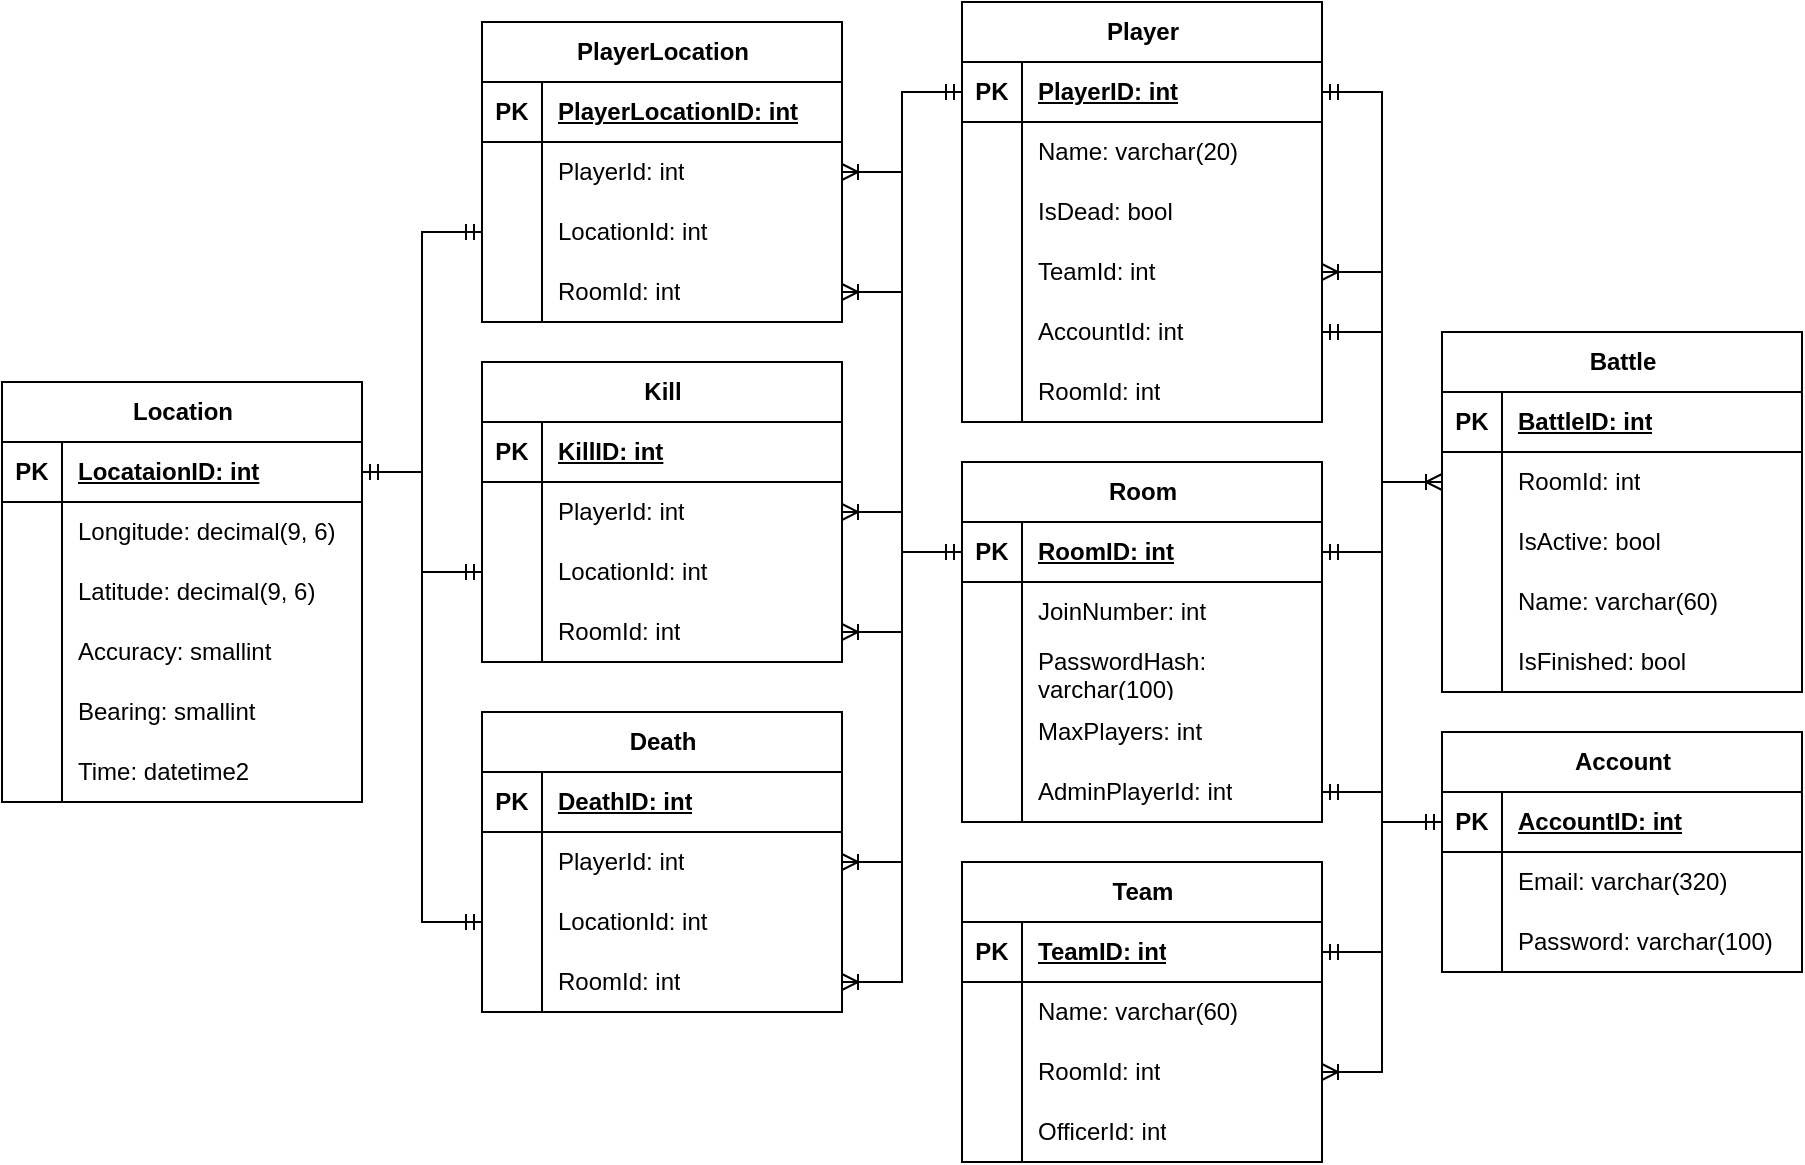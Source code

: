 <mxfile version="26.1.3">
  <diagram name="Page-1" id="EHaYI7QKGF6xIl5_BDxA">
    <mxGraphModel dx="1290" dy="563" grid="1" gridSize="10" guides="1" tooltips="1" connect="1" arrows="1" fold="1" page="1" pageScale="1" pageWidth="1654" pageHeight="1169" math="0" shadow="0">
      <root>
        <mxCell id="0" />
        <mxCell id="1" parent="0" />
        <mxCell id="OtORlQsVEa3Pt4F1pHOA-2" value="PlayerLocation" style="shape=table;startSize=30;container=1;collapsible=1;childLayout=tableLayout;fixedRows=1;rowLines=0;fontStyle=1;align=center;resizeLast=1;html=1;" parent="1" vertex="1">
          <mxGeometry x="490" y="230" width="180" height="150" as="geometry" />
        </mxCell>
        <mxCell id="OtORlQsVEa3Pt4F1pHOA-3" value="" style="shape=tableRow;horizontal=0;startSize=0;swimlaneHead=0;swimlaneBody=0;fillColor=none;collapsible=0;dropTarget=0;points=[[0,0.5],[1,0.5]];portConstraint=eastwest;top=0;left=0;right=0;bottom=1;" parent="OtORlQsVEa3Pt4F1pHOA-2" vertex="1">
          <mxGeometry y="30" width="180" height="30" as="geometry" />
        </mxCell>
        <mxCell id="OtORlQsVEa3Pt4F1pHOA-4" value="PK" style="shape=partialRectangle;connectable=0;fillColor=none;top=0;left=0;bottom=0;right=0;fontStyle=1;overflow=hidden;whiteSpace=wrap;html=1;" parent="OtORlQsVEa3Pt4F1pHOA-3" vertex="1">
          <mxGeometry width="30" height="30" as="geometry">
            <mxRectangle width="30" height="30" as="alternateBounds" />
          </mxGeometry>
        </mxCell>
        <mxCell id="OtORlQsVEa3Pt4F1pHOA-5" value="PlayerLocationID: int" style="shape=partialRectangle;connectable=0;fillColor=none;top=0;left=0;bottom=0;right=0;align=left;spacingLeft=6;fontStyle=5;overflow=hidden;whiteSpace=wrap;html=1;" parent="OtORlQsVEa3Pt4F1pHOA-3" vertex="1">
          <mxGeometry x="30" width="150" height="30" as="geometry">
            <mxRectangle width="150" height="30" as="alternateBounds" />
          </mxGeometry>
        </mxCell>
        <mxCell id="OtORlQsVEa3Pt4F1pHOA-6" value="" style="shape=tableRow;horizontal=0;startSize=0;swimlaneHead=0;swimlaneBody=0;fillColor=none;collapsible=0;dropTarget=0;points=[[0,0.5],[1,0.5]];portConstraint=eastwest;top=0;left=0;right=0;bottom=0;" parent="OtORlQsVEa3Pt4F1pHOA-2" vertex="1">
          <mxGeometry y="60" width="180" height="30" as="geometry" />
        </mxCell>
        <mxCell id="OtORlQsVEa3Pt4F1pHOA-7" value="" style="shape=partialRectangle;connectable=0;fillColor=none;top=0;left=0;bottom=0;right=0;editable=1;overflow=hidden;whiteSpace=wrap;html=1;" parent="OtORlQsVEa3Pt4F1pHOA-6" vertex="1">
          <mxGeometry width="30" height="30" as="geometry">
            <mxRectangle width="30" height="30" as="alternateBounds" />
          </mxGeometry>
        </mxCell>
        <mxCell id="OtORlQsVEa3Pt4F1pHOA-8" value="PlayerId: int" style="shape=partialRectangle;connectable=0;fillColor=none;top=0;left=0;bottom=0;right=0;align=left;spacingLeft=6;overflow=hidden;whiteSpace=wrap;html=1;" parent="OtORlQsVEa3Pt4F1pHOA-6" vertex="1">
          <mxGeometry x="30" width="150" height="30" as="geometry">
            <mxRectangle width="150" height="30" as="alternateBounds" />
          </mxGeometry>
        </mxCell>
        <mxCell id="OtORlQsVEa3Pt4F1pHOA-9" value="" style="shape=tableRow;horizontal=0;startSize=0;swimlaneHead=0;swimlaneBody=0;fillColor=none;collapsible=0;dropTarget=0;points=[[0,0.5],[1,0.5]];portConstraint=eastwest;top=0;left=0;right=0;bottom=0;" parent="OtORlQsVEa3Pt4F1pHOA-2" vertex="1">
          <mxGeometry y="90" width="180" height="30" as="geometry" />
        </mxCell>
        <mxCell id="OtORlQsVEa3Pt4F1pHOA-10" value="" style="shape=partialRectangle;connectable=0;fillColor=none;top=0;left=0;bottom=0;right=0;editable=1;overflow=hidden;whiteSpace=wrap;html=1;" parent="OtORlQsVEa3Pt4F1pHOA-9" vertex="1">
          <mxGeometry width="30" height="30" as="geometry">
            <mxRectangle width="30" height="30" as="alternateBounds" />
          </mxGeometry>
        </mxCell>
        <mxCell id="OtORlQsVEa3Pt4F1pHOA-11" value="LocationId: int" style="shape=partialRectangle;connectable=0;fillColor=none;top=0;left=0;bottom=0;right=0;align=left;spacingLeft=6;overflow=hidden;whiteSpace=wrap;html=1;" parent="OtORlQsVEa3Pt4F1pHOA-9" vertex="1">
          <mxGeometry x="30" width="150" height="30" as="geometry">
            <mxRectangle width="150" height="30" as="alternateBounds" />
          </mxGeometry>
        </mxCell>
        <mxCell id="QphE00Q7NIvAUkIllSxT-1" value="" style="shape=tableRow;horizontal=0;startSize=0;swimlaneHead=0;swimlaneBody=0;fillColor=none;collapsible=0;dropTarget=0;points=[[0,0.5],[1,0.5]];portConstraint=eastwest;top=0;left=0;right=0;bottom=0;" vertex="1" parent="OtORlQsVEa3Pt4F1pHOA-2">
          <mxGeometry y="120" width="180" height="30" as="geometry" />
        </mxCell>
        <mxCell id="QphE00Q7NIvAUkIllSxT-2" value="" style="shape=partialRectangle;connectable=0;fillColor=none;top=0;left=0;bottom=0;right=0;editable=1;overflow=hidden;whiteSpace=wrap;html=1;" vertex="1" parent="QphE00Q7NIvAUkIllSxT-1">
          <mxGeometry width="30" height="30" as="geometry">
            <mxRectangle width="30" height="30" as="alternateBounds" />
          </mxGeometry>
        </mxCell>
        <mxCell id="QphE00Q7NIvAUkIllSxT-3" value="RoomId: int" style="shape=partialRectangle;connectable=0;fillColor=none;top=0;left=0;bottom=0;right=0;align=left;spacingLeft=6;overflow=hidden;whiteSpace=wrap;html=1;" vertex="1" parent="QphE00Q7NIvAUkIllSxT-1">
          <mxGeometry x="30" width="150" height="30" as="geometry">
            <mxRectangle width="150" height="30" as="alternateBounds" />
          </mxGeometry>
        </mxCell>
        <mxCell id="OtORlQsVEa3Pt4F1pHOA-15" value="Team" style="shape=table;startSize=30;container=1;collapsible=1;childLayout=tableLayout;fixedRows=1;rowLines=0;fontStyle=1;align=center;resizeLast=1;html=1;" parent="1" vertex="1">
          <mxGeometry x="730" y="650" width="180" height="150" as="geometry" />
        </mxCell>
        <mxCell id="OtORlQsVEa3Pt4F1pHOA-16" value="" style="shape=tableRow;horizontal=0;startSize=0;swimlaneHead=0;swimlaneBody=0;fillColor=none;collapsible=0;dropTarget=0;points=[[0,0.5],[1,0.5]];portConstraint=eastwest;top=0;left=0;right=0;bottom=1;" parent="OtORlQsVEa3Pt4F1pHOA-15" vertex="1">
          <mxGeometry y="30" width="180" height="30" as="geometry" />
        </mxCell>
        <mxCell id="OtORlQsVEa3Pt4F1pHOA-17" value="PK" style="shape=partialRectangle;connectable=0;fillColor=none;top=0;left=0;bottom=0;right=0;fontStyle=1;overflow=hidden;whiteSpace=wrap;html=1;" parent="OtORlQsVEa3Pt4F1pHOA-16" vertex="1">
          <mxGeometry width="30" height="30" as="geometry">
            <mxRectangle width="30" height="30" as="alternateBounds" />
          </mxGeometry>
        </mxCell>
        <mxCell id="OtORlQsVEa3Pt4F1pHOA-18" value="TeamID: int" style="shape=partialRectangle;connectable=0;fillColor=none;top=0;left=0;bottom=0;right=0;align=left;spacingLeft=6;fontStyle=5;overflow=hidden;whiteSpace=wrap;html=1;" parent="OtORlQsVEa3Pt4F1pHOA-16" vertex="1">
          <mxGeometry x="30" width="150" height="30" as="geometry">
            <mxRectangle width="150" height="30" as="alternateBounds" />
          </mxGeometry>
        </mxCell>
        <mxCell id="OtORlQsVEa3Pt4F1pHOA-19" value="" style="shape=tableRow;horizontal=0;startSize=0;swimlaneHead=0;swimlaneBody=0;fillColor=none;collapsible=0;dropTarget=0;points=[[0,0.5],[1,0.5]];portConstraint=eastwest;top=0;left=0;right=0;bottom=0;" parent="OtORlQsVEa3Pt4F1pHOA-15" vertex="1">
          <mxGeometry y="60" width="180" height="30" as="geometry" />
        </mxCell>
        <mxCell id="OtORlQsVEa3Pt4F1pHOA-20" value="" style="shape=partialRectangle;connectable=0;fillColor=none;top=0;left=0;bottom=0;right=0;editable=1;overflow=hidden;whiteSpace=wrap;html=1;" parent="OtORlQsVEa3Pt4F1pHOA-19" vertex="1">
          <mxGeometry width="30" height="30" as="geometry">
            <mxRectangle width="30" height="30" as="alternateBounds" />
          </mxGeometry>
        </mxCell>
        <mxCell id="OtORlQsVEa3Pt4F1pHOA-21" value="Name: varchar(60)" style="shape=partialRectangle;connectable=0;fillColor=none;top=0;left=0;bottom=0;right=0;align=left;spacingLeft=6;overflow=hidden;whiteSpace=wrap;html=1;" parent="OtORlQsVEa3Pt4F1pHOA-19" vertex="1">
          <mxGeometry x="30" width="150" height="30" as="geometry">
            <mxRectangle width="150" height="30" as="alternateBounds" />
          </mxGeometry>
        </mxCell>
        <mxCell id="kTfpBR0mUPjQEGZXU_oi-29" value="" style="shape=tableRow;horizontal=0;startSize=0;swimlaneHead=0;swimlaneBody=0;fillColor=none;collapsible=0;dropTarget=0;points=[[0,0.5],[1,0.5]];portConstraint=eastwest;top=0;left=0;right=0;bottom=0;" parent="OtORlQsVEa3Pt4F1pHOA-15" vertex="1">
          <mxGeometry y="90" width="180" height="30" as="geometry" />
        </mxCell>
        <mxCell id="kTfpBR0mUPjQEGZXU_oi-30" value="" style="shape=partialRectangle;connectable=0;fillColor=none;top=0;left=0;bottom=0;right=0;editable=1;overflow=hidden;whiteSpace=wrap;html=1;" parent="kTfpBR0mUPjQEGZXU_oi-29" vertex="1">
          <mxGeometry width="30" height="30" as="geometry">
            <mxRectangle width="30" height="30" as="alternateBounds" />
          </mxGeometry>
        </mxCell>
        <mxCell id="kTfpBR0mUPjQEGZXU_oi-31" value="RoomId: int" style="shape=partialRectangle;connectable=0;fillColor=none;top=0;left=0;bottom=0;right=0;align=left;spacingLeft=6;overflow=hidden;whiteSpace=wrap;html=1;" parent="kTfpBR0mUPjQEGZXU_oi-29" vertex="1">
          <mxGeometry x="30" width="150" height="30" as="geometry">
            <mxRectangle width="150" height="30" as="alternateBounds" />
          </mxGeometry>
        </mxCell>
        <mxCell id="coozgKCBHNMAilcBwiZJ-19" value="" style="shape=tableRow;horizontal=0;startSize=0;swimlaneHead=0;swimlaneBody=0;fillColor=none;collapsible=0;dropTarget=0;points=[[0,0.5],[1,0.5]];portConstraint=eastwest;top=0;left=0;right=0;bottom=0;" parent="OtORlQsVEa3Pt4F1pHOA-15" vertex="1">
          <mxGeometry y="120" width="180" height="30" as="geometry" />
        </mxCell>
        <mxCell id="coozgKCBHNMAilcBwiZJ-20" value="" style="shape=partialRectangle;connectable=0;fillColor=none;top=0;left=0;bottom=0;right=0;editable=1;overflow=hidden;whiteSpace=wrap;html=1;" parent="coozgKCBHNMAilcBwiZJ-19" vertex="1">
          <mxGeometry width="30" height="30" as="geometry">
            <mxRectangle width="30" height="30" as="alternateBounds" />
          </mxGeometry>
        </mxCell>
        <mxCell id="coozgKCBHNMAilcBwiZJ-21" value="OfficerId: int" style="shape=partialRectangle;connectable=0;fillColor=none;top=0;left=0;bottom=0;right=0;align=left;spacingLeft=6;overflow=hidden;whiteSpace=wrap;html=1;" parent="coozgKCBHNMAilcBwiZJ-19" vertex="1">
          <mxGeometry x="30" width="150" height="30" as="geometry">
            <mxRectangle width="150" height="30" as="alternateBounds" />
          </mxGeometry>
        </mxCell>
        <mxCell id="OtORlQsVEa3Pt4F1pHOA-28" value="Location" style="shape=table;startSize=30;container=1;collapsible=1;childLayout=tableLayout;fixedRows=1;rowLines=0;fontStyle=1;align=center;resizeLast=1;html=1;" parent="1" vertex="1">
          <mxGeometry x="250" y="410" width="180" height="210" as="geometry" />
        </mxCell>
        <mxCell id="OtORlQsVEa3Pt4F1pHOA-29" value="" style="shape=tableRow;horizontal=0;startSize=0;swimlaneHead=0;swimlaneBody=0;fillColor=none;collapsible=0;dropTarget=0;points=[[0,0.5],[1,0.5]];portConstraint=eastwest;top=0;left=0;right=0;bottom=1;" parent="OtORlQsVEa3Pt4F1pHOA-28" vertex="1">
          <mxGeometry y="30" width="180" height="30" as="geometry" />
        </mxCell>
        <mxCell id="OtORlQsVEa3Pt4F1pHOA-30" value="PK" style="shape=partialRectangle;connectable=0;fillColor=none;top=0;left=0;bottom=0;right=0;fontStyle=1;overflow=hidden;whiteSpace=wrap;html=1;" parent="OtORlQsVEa3Pt4F1pHOA-29" vertex="1">
          <mxGeometry width="30" height="30" as="geometry">
            <mxRectangle width="30" height="30" as="alternateBounds" />
          </mxGeometry>
        </mxCell>
        <mxCell id="OtORlQsVEa3Pt4F1pHOA-31" value="LocataionID: int" style="shape=partialRectangle;connectable=0;fillColor=none;top=0;left=0;bottom=0;right=0;align=left;spacingLeft=6;fontStyle=5;overflow=hidden;whiteSpace=wrap;html=1;" parent="OtORlQsVEa3Pt4F1pHOA-29" vertex="1">
          <mxGeometry x="30" width="150" height="30" as="geometry">
            <mxRectangle width="150" height="30" as="alternateBounds" />
          </mxGeometry>
        </mxCell>
        <mxCell id="OtORlQsVEa3Pt4F1pHOA-32" value="" style="shape=tableRow;horizontal=0;startSize=0;swimlaneHead=0;swimlaneBody=0;fillColor=none;collapsible=0;dropTarget=0;points=[[0,0.5],[1,0.5]];portConstraint=eastwest;top=0;left=0;right=0;bottom=0;" parent="OtORlQsVEa3Pt4F1pHOA-28" vertex="1">
          <mxGeometry y="60" width="180" height="30" as="geometry" />
        </mxCell>
        <mxCell id="OtORlQsVEa3Pt4F1pHOA-33" value="" style="shape=partialRectangle;connectable=0;fillColor=none;top=0;left=0;bottom=0;right=0;editable=1;overflow=hidden;whiteSpace=wrap;html=1;" parent="OtORlQsVEa3Pt4F1pHOA-32" vertex="1">
          <mxGeometry width="30" height="30" as="geometry">
            <mxRectangle width="30" height="30" as="alternateBounds" />
          </mxGeometry>
        </mxCell>
        <mxCell id="OtORlQsVEa3Pt4F1pHOA-34" value="Longitude: decimal(9, 6)" style="shape=partialRectangle;connectable=0;fillColor=none;top=0;left=0;bottom=0;right=0;align=left;spacingLeft=6;overflow=hidden;whiteSpace=wrap;html=1;" parent="OtORlQsVEa3Pt4F1pHOA-32" vertex="1">
          <mxGeometry x="30" width="150" height="30" as="geometry">
            <mxRectangle width="150" height="30" as="alternateBounds" />
          </mxGeometry>
        </mxCell>
        <mxCell id="OtORlQsVEa3Pt4F1pHOA-35" value="" style="shape=tableRow;horizontal=0;startSize=0;swimlaneHead=0;swimlaneBody=0;fillColor=none;collapsible=0;dropTarget=0;points=[[0,0.5],[1,0.5]];portConstraint=eastwest;top=0;left=0;right=0;bottom=0;" parent="OtORlQsVEa3Pt4F1pHOA-28" vertex="1">
          <mxGeometry y="90" width="180" height="30" as="geometry" />
        </mxCell>
        <mxCell id="OtORlQsVEa3Pt4F1pHOA-36" value="" style="shape=partialRectangle;connectable=0;fillColor=none;top=0;left=0;bottom=0;right=0;editable=1;overflow=hidden;whiteSpace=wrap;html=1;" parent="OtORlQsVEa3Pt4F1pHOA-35" vertex="1">
          <mxGeometry width="30" height="30" as="geometry">
            <mxRectangle width="30" height="30" as="alternateBounds" />
          </mxGeometry>
        </mxCell>
        <mxCell id="OtORlQsVEa3Pt4F1pHOA-37" value="Latitude: decimal(9, 6)" style="shape=partialRectangle;connectable=0;fillColor=none;top=0;left=0;bottom=0;right=0;align=left;spacingLeft=6;overflow=hidden;whiteSpace=wrap;html=1;" parent="OtORlQsVEa3Pt4F1pHOA-35" vertex="1">
          <mxGeometry x="30" width="150" height="30" as="geometry">
            <mxRectangle width="150" height="30" as="alternateBounds" />
          </mxGeometry>
        </mxCell>
        <mxCell id="OtORlQsVEa3Pt4F1pHOA-38" value="" style="shape=tableRow;horizontal=0;startSize=0;swimlaneHead=0;swimlaneBody=0;fillColor=none;collapsible=0;dropTarget=0;points=[[0,0.5],[1,0.5]];portConstraint=eastwest;top=0;left=0;right=0;bottom=0;" parent="OtORlQsVEa3Pt4F1pHOA-28" vertex="1">
          <mxGeometry y="120" width="180" height="30" as="geometry" />
        </mxCell>
        <mxCell id="OtORlQsVEa3Pt4F1pHOA-39" value="" style="shape=partialRectangle;connectable=0;fillColor=none;top=0;left=0;bottom=0;right=0;editable=1;overflow=hidden;whiteSpace=wrap;html=1;" parent="OtORlQsVEa3Pt4F1pHOA-38" vertex="1">
          <mxGeometry width="30" height="30" as="geometry">
            <mxRectangle width="30" height="30" as="alternateBounds" />
          </mxGeometry>
        </mxCell>
        <mxCell id="OtORlQsVEa3Pt4F1pHOA-40" value="Accuracy: smallint" style="shape=partialRectangle;connectable=0;fillColor=none;top=0;left=0;bottom=0;right=0;align=left;spacingLeft=6;overflow=hidden;whiteSpace=wrap;html=1;" parent="OtORlQsVEa3Pt4F1pHOA-38" vertex="1">
          <mxGeometry x="30" width="150" height="30" as="geometry">
            <mxRectangle width="150" height="30" as="alternateBounds" />
          </mxGeometry>
        </mxCell>
        <mxCell id="E0eoa3BkuGFM4-bMGYsP-12" value="" style="shape=tableRow;horizontal=0;startSize=0;swimlaneHead=0;swimlaneBody=0;fillColor=none;collapsible=0;dropTarget=0;points=[[0,0.5],[1,0.5]];portConstraint=eastwest;top=0;left=0;right=0;bottom=0;" parent="OtORlQsVEa3Pt4F1pHOA-28" vertex="1">
          <mxGeometry y="150" width="180" height="30" as="geometry" />
        </mxCell>
        <mxCell id="E0eoa3BkuGFM4-bMGYsP-13" value="" style="shape=partialRectangle;connectable=0;fillColor=none;top=0;left=0;bottom=0;right=0;editable=1;overflow=hidden;whiteSpace=wrap;html=1;" parent="E0eoa3BkuGFM4-bMGYsP-12" vertex="1">
          <mxGeometry width="30" height="30" as="geometry">
            <mxRectangle width="30" height="30" as="alternateBounds" />
          </mxGeometry>
        </mxCell>
        <mxCell id="E0eoa3BkuGFM4-bMGYsP-14" value="Bearing: smallint" style="shape=partialRectangle;connectable=0;fillColor=none;top=0;left=0;bottom=0;right=0;align=left;spacingLeft=6;overflow=hidden;whiteSpace=wrap;html=1;" parent="E0eoa3BkuGFM4-bMGYsP-12" vertex="1">
          <mxGeometry x="30" width="150" height="30" as="geometry">
            <mxRectangle width="150" height="30" as="alternateBounds" />
          </mxGeometry>
        </mxCell>
        <mxCell id="kTfpBR0mUPjQEGZXU_oi-56" value="" style="shape=tableRow;horizontal=0;startSize=0;swimlaneHead=0;swimlaneBody=0;fillColor=none;collapsible=0;dropTarget=0;points=[[0,0.5],[1,0.5]];portConstraint=eastwest;top=0;left=0;right=0;bottom=0;" parent="OtORlQsVEa3Pt4F1pHOA-28" vertex="1">
          <mxGeometry y="180" width="180" height="30" as="geometry" />
        </mxCell>
        <mxCell id="kTfpBR0mUPjQEGZXU_oi-57" value="" style="shape=partialRectangle;connectable=0;fillColor=none;top=0;left=0;bottom=0;right=0;editable=1;overflow=hidden;whiteSpace=wrap;html=1;" parent="kTfpBR0mUPjQEGZXU_oi-56" vertex="1">
          <mxGeometry width="30" height="30" as="geometry">
            <mxRectangle width="30" height="30" as="alternateBounds" />
          </mxGeometry>
        </mxCell>
        <mxCell id="kTfpBR0mUPjQEGZXU_oi-58" value="Time: datetime2" style="shape=partialRectangle;connectable=0;fillColor=none;top=0;left=0;bottom=0;right=0;align=left;spacingLeft=6;overflow=hidden;whiteSpace=wrap;html=1;" parent="kTfpBR0mUPjQEGZXU_oi-56" vertex="1">
          <mxGeometry x="30" width="150" height="30" as="geometry">
            <mxRectangle width="150" height="30" as="alternateBounds" />
          </mxGeometry>
        </mxCell>
        <mxCell id="OtORlQsVEa3Pt4F1pHOA-41" value="Kill" style="shape=table;startSize=30;container=1;collapsible=1;childLayout=tableLayout;fixedRows=1;rowLines=0;fontStyle=1;align=center;resizeLast=1;html=1;" parent="1" vertex="1">
          <mxGeometry x="490" y="400" width="180" height="150" as="geometry" />
        </mxCell>
        <mxCell id="OtORlQsVEa3Pt4F1pHOA-42" value="" style="shape=tableRow;horizontal=0;startSize=0;swimlaneHead=0;swimlaneBody=0;fillColor=none;collapsible=0;dropTarget=0;points=[[0,0.5],[1,0.5]];portConstraint=eastwest;top=0;left=0;right=0;bottom=1;" parent="OtORlQsVEa3Pt4F1pHOA-41" vertex="1">
          <mxGeometry y="30" width="180" height="30" as="geometry" />
        </mxCell>
        <mxCell id="OtORlQsVEa3Pt4F1pHOA-43" value="PK" style="shape=partialRectangle;connectable=0;fillColor=none;top=0;left=0;bottom=0;right=0;fontStyle=1;overflow=hidden;whiteSpace=wrap;html=1;" parent="OtORlQsVEa3Pt4F1pHOA-42" vertex="1">
          <mxGeometry width="30" height="30" as="geometry">
            <mxRectangle width="30" height="30" as="alternateBounds" />
          </mxGeometry>
        </mxCell>
        <mxCell id="OtORlQsVEa3Pt4F1pHOA-44" value="KillID: int" style="shape=partialRectangle;connectable=0;fillColor=none;top=0;left=0;bottom=0;right=0;align=left;spacingLeft=6;fontStyle=5;overflow=hidden;whiteSpace=wrap;html=1;" parent="OtORlQsVEa3Pt4F1pHOA-42" vertex="1">
          <mxGeometry x="30" width="150" height="30" as="geometry">
            <mxRectangle width="150" height="30" as="alternateBounds" />
          </mxGeometry>
        </mxCell>
        <mxCell id="OtORlQsVEa3Pt4F1pHOA-45" value="" style="shape=tableRow;horizontal=0;startSize=0;swimlaneHead=0;swimlaneBody=0;fillColor=none;collapsible=0;dropTarget=0;points=[[0,0.5],[1,0.5]];portConstraint=eastwest;top=0;left=0;right=0;bottom=0;" parent="OtORlQsVEa3Pt4F1pHOA-41" vertex="1">
          <mxGeometry y="60" width="180" height="30" as="geometry" />
        </mxCell>
        <mxCell id="OtORlQsVEa3Pt4F1pHOA-46" value="" style="shape=partialRectangle;connectable=0;fillColor=none;top=0;left=0;bottom=0;right=0;editable=1;overflow=hidden;whiteSpace=wrap;html=1;" parent="OtORlQsVEa3Pt4F1pHOA-45" vertex="1">
          <mxGeometry width="30" height="30" as="geometry">
            <mxRectangle width="30" height="30" as="alternateBounds" />
          </mxGeometry>
        </mxCell>
        <mxCell id="OtORlQsVEa3Pt4F1pHOA-47" value="PlayerId: int" style="shape=partialRectangle;connectable=0;fillColor=none;top=0;left=0;bottom=0;right=0;align=left;spacingLeft=6;overflow=hidden;whiteSpace=wrap;html=1;" parent="OtORlQsVEa3Pt4F1pHOA-45" vertex="1">
          <mxGeometry x="30" width="150" height="30" as="geometry">
            <mxRectangle width="150" height="30" as="alternateBounds" />
          </mxGeometry>
        </mxCell>
        <mxCell id="OtORlQsVEa3Pt4F1pHOA-51" value="" style="shape=tableRow;horizontal=0;startSize=0;swimlaneHead=0;swimlaneBody=0;fillColor=none;collapsible=0;dropTarget=0;points=[[0,0.5],[1,0.5]];portConstraint=eastwest;top=0;left=0;right=0;bottom=0;" parent="OtORlQsVEa3Pt4F1pHOA-41" vertex="1">
          <mxGeometry y="90" width="180" height="30" as="geometry" />
        </mxCell>
        <mxCell id="OtORlQsVEa3Pt4F1pHOA-52" value="" style="shape=partialRectangle;connectable=0;fillColor=none;top=0;left=0;bottom=0;right=0;editable=1;overflow=hidden;whiteSpace=wrap;html=1;" parent="OtORlQsVEa3Pt4F1pHOA-51" vertex="1">
          <mxGeometry width="30" height="30" as="geometry">
            <mxRectangle width="30" height="30" as="alternateBounds" />
          </mxGeometry>
        </mxCell>
        <mxCell id="OtORlQsVEa3Pt4F1pHOA-53" value="LocationId: int" style="shape=partialRectangle;connectable=0;fillColor=none;top=0;left=0;bottom=0;right=0;align=left;spacingLeft=6;overflow=hidden;whiteSpace=wrap;html=1;" parent="OtORlQsVEa3Pt4F1pHOA-51" vertex="1">
          <mxGeometry x="30" width="150" height="30" as="geometry">
            <mxRectangle width="150" height="30" as="alternateBounds" />
          </mxGeometry>
        </mxCell>
        <mxCell id="QphE00Q7NIvAUkIllSxT-4" value="" style="shape=tableRow;horizontal=0;startSize=0;swimlaneHead=0;swimlaneBody=0;fillColor=none;collapsible=0;dropTarget=0;points=[[0,0.5],[1,0.5]];portConstraint=eastwest;top=0;left=0;right=0;bottom=0;" vertex="1" parent="OtORlQsVEa3Pt4F1pHOA-41">
          <mxGeometry y="120" width="180" height="30" as="geometry" />
        </mxCell>
        <mxCell id="QphE00Q7NIvAUkIllSxT-5" value="" style="shape=partialRectangle;connectable=0;fillColor=none;top=0;left=0;bottom=0;right=0;editable=1;overflow=hidden;whiteSpace=wrap;html=1;" vertex="1" parent="QphE00Q7NIvAUkIllSxT-4">
          <mxGeometry width="30" height="30" as="geometry">
            <mxRectangle width="30" height="30" as="alternateBounds" />
          </mxGeometry>
        </mxCell>
        <mxCell id="QphE00Q7NIvAUkIllSxT-6" value="RoomId: int" style="shape=partialRectangle;connectable=0;fillColor=none;top=0;left=0;bottom=0;right=0;align=left;spacingLeft=6;overflow=hidden;whiteSpace=wrap;html=1;" vertex="1" parent="QphE00Q7NIvAUkIllSxT-4">
          <mxGeometry x="30" width="150" height="30" as="geometry">
            <mxRectangle width="150" height="30" as="alternateBounds" />
          </mxGeometry>
        </mxCell>
        <mxCell id="OtORlQsVEa3Pt4F1pHOA-54" value="Player" style="shape=table;startSize=30;container=1;collapsible=1;childLayout=tableLayout;fixedRows=1;rowLines=0;fontStyle=1;align=center;resizeLast=1;html=1;" parent="1" vertex="1">
          <mxGeometry x="730" y="220" width="180" height="210" as="geometry" />
        </mxCell>
        <mxCell id="OtORlQsVEa3Pt4F1pHOA-55" value="" style="shape=tableRow;horizontal=0;startSize=0;swimlaneHead=0;swimlaneBody=0;fillColor=none;collapsible=0;dropTarget=0;points=[[0,0.5],[1,0.5]];portConstraint=eastwest;top=0;left=0;right=0;bottom=1;" parent="OtORlQsVEa3Pt4F1pHOA-54" vertex="1">
          <mxGeometry y="30" width="180" height="30" as="geometry" />
        </mxCell>
        <mxCell id="OtORlQsVEa3Pt4F1pHOA-56" value="PK" style="shape=partialRectangle;connectable=0;fillColor=none;top=0;left=0;bottom=0;right=0;fontStyle=1;overflow=hidden;whiteSpace=wrap;html=1;" parent="OtORlQsVEa3Pt4F1pHOA-55" vertex="1">
          <mxGeometry width="30" height="30" as="geometry">
            <mxRectangle width="30" height="30" as="alternateBounds" />
          </mxGeometry>
        </mxCell>
        <mxCell id="OtORlQsVEa3Pt4F1pHOA-57" value="PlayerID: int" style="shape=partialRectangle;connectable=0;fillColor=none;top=0;left=0;bottom=0;right=0;align=left;spacingLeft=6;fontStyle=5;overflow=hidden;whiteSpace=wrap;html=1;" parent="OtORlQsVEa3Pt4F1pHOA-55" vertex="1">
          <mxGeometry x="30" width="150" height="30" as="geometry">
            <mxRectangle width="150" height="30" as="alternateBounds" />
          </mxGeometry>
        </mxCell>
        <mxCell id="OtORlQsVEa3Pt4F1pHOA-58" value="" style="shape=tableRow;horizontal=0;startSize=0;swimlaneHead=0;swimlaneBody=0;fillColor=none;collapsible=0;dropTarget=0;points=[[0,0.5],[1,0.5]];portConstraint=eastwest;top=0;left=0;right=0;bottom=0;" parent="OtORlQsVEa3Pt4F1pHOA-54" vertex="1">
          <mxGeometry y="60" width="180" height="30" as="geometry" />
        </mxCell>
        <mxCell id="OtORlQsVEa3Pt4F1pHOA-59" value="" style="shape=partialRectangle;connectable=0;fillColor=none;top=0;left=0;bottom=0;right=0;editable=1;overflow=hidden;whiteSpace=wrap;html=1;" parent="OtORlQsVEa3Pt4F1pHOA-58" vertex="1">
          <mxGeometry width="30" height="30" as="geometry">
            <mxRectangle width="30" height="30" as="alternateBounds" />
          </mxGeometry>
        </mxCell>
        <mxCell id="OtORlQsVEa3Pt4F1pHOA-60" value="Name: varchar(20)" style="shape=partialRectangle;connectable=0;fillColor=none;top=0;left=0;bottom=0;right=0;align=left;spacingLeft=6;overflow=hidden;whiteSpace=wrap;html=1;" parent="OtORlQsVEa3Pt4F1pHOA-58" vertex="1">
          <mxGeometry x="30" width="150" height="30" as="geometry">
            <mxRectangle width="150" height="30" as="alternateBounds" />
          </mxGeometry>
        </mxCell>
        <mxCell id="OtORlQsVEa3Pt4F1pHOA-64" value="" style="shape=tableRow;horizontal=0;startSize=0;swimlaneHead=0;swimlaneBody=0;fillColor=none;collapsible=0;dropTarget=0;points=[[0,0.5],[1,0.5]];portConstraint=eastwest;top=0;left=0;right=0;bottom=0;" parent="OtORlQsVEa3Pt4F1pHOA-54" vertex="1">
          <mxGeometry y="90" width="180" height="30" as="geometry" />
        </mxCell>
        <mxCell id="OtORlQsVEa3Pt4F1pHOA-65" value="" style="shape=partialRectangle;connectable=0;fillColor=none;top=0;left=0;bottom=0;right=0;editable=1;overflow=hidden;whiteSpace=wrap;html=1;" parent="OtORlQsVEa3Pt4F1pHOA-64" vertex="1">
          <mxGeometry width="30" height="30" as="geometry">
            <mxRectangle width="30" height="30" as="alternateBounds" />
          </mxGeometry>
        </mxCell>
        <mxCell id="OtORlQsVEa3Pt4F1pHOA-66" value="IsDead: bool" style="shape=partialRectangle;connectable=0;fillColor=none;top=0;left=0;bottom=0;right=0;align=left;spacingLeft=6;overflow=hidden;whiteSpace=wrap;html=1;" parent="OtORlQsVEa3Pt4F1pHOA-64" vertex="1">
          <mxGeometry x="30" width="150" height="30" as="geometry">
            <mxRectangle width="150" height="30" as="alternateBounds" />
          </mxGeometry>
        </mxCell>
        <mxCell id="E0eoa3BkuGFM4-bMGYsP-28" value="" style="shape=tableRow;horizontal=0;startSize=0;swimlaneHead=0;swimlaneBody=0;fillColor=none;collapsible=0;dropTarget=0;points=[[0,0.5],[1,0.5]];portConstraint=eastwest;top=0;left=0;right=0;bottom=0;" parent="OtORlQsVEa3Pt4F1pHOA-54" vertex="1">
          <mxGeometry y="120" width="180" height="30" as="geometry" />
        </mxCell>
        <mxCell id="E0eoa3BkuGFM4-bMGYsP-29" value="" style="shape=partialRectangle;connectable=0;fillColor=none;top=0;left=0;bottom=0;right=0;editable=1;overflow=hidden;whiteSpace=wrap;html=1;" parent="E0eoa3BkuGFM4-bMGYsP-28" vertex="1">
          <mxGeometry width="30" height="30" as="geometry">
            <mxRectangle width="30" height="30" as="alternateBounds" />
          </mxGeometry>
        </mxCell>
        <mxCell id="E0eoa3BkuGFM4-bMGYsP-30" value="TeamId: int" style="shape=partialRectangle;connectable=0;fillColor=none;top=0;left=0;bottom=0;right=0;align=left;spacingLeft=6;overflow=hidden;whiteSpace=wrap;html=1;" parent="E0eoa3BkuGFM4-bMGYsP-28" vertex="1">
          <mxGeometry x="30" width="150" height="30" as="geometry">
            <mxRectangle width="150" height="30" as="alternateBounds" />
          </mxGeometry>
        </mxCell>
        <mxCell id="E0eoa3BkuGFM4-bMGYsP-53" value="" style="shape=tableRow;horizontal=0;startSize=0;swimlaneHead=0;swimlaneBody=0;fillColor=none;collapsible=0;dropTarget=0;points=[[0,0.5],[1,0.5]];portConstraint=eastwest;top=0;left=0;right=0;bottom=0;" parent="OtORlQsVEa3Pt4F1pHOA-54" vertex="1">
          <mxGeometry y="150" width="180" height="30" as="geometry" />
        </mxCell>
        <mxCell id="E0eoa3BkuGFM4-bMGYsP-54" value="" style="shape=partialRectangle;connectable=0;fillColor=none;top=0;left=0;bottom=0;right=0;editable=1;overflow=hidden;whiteSpace=wrap;html=1;" parent="E0eoa3BkuGFM4-bMGYsP-53" vertex="1">
          <mxGeometry width="30" height="30" as="geometry">
            <mxRectangle width="30" height="30" as="alternateBounds" />
          </mxGeometry>
        </mxCell>
        <mxCell id="E0eoa3BkuGFM4-bMGYsP-55" value="AccountId: int" style="shape=partialRectangle;connectable=0;fillColor=none;top=0;left=0;bottom=0;right=0;align=left;spacingLeft=6;overflow=hidden;whiteSpace=wrap;html=1;" parent="E0eoa3BkuGFM4-bMGYsP-53" vertex="1">
          <mxGeometry x="30" width="150" height="30" as="geometry">
            <mxRectangle width="150" height="30" as="alternateBounds" />
          </mxGeometry>
        </mxCell>
        <mxCell id="coozgKCBHNMAilcBwiZJ-1" value="" style="shape=tableRow;horizontal=0;startSize=0;swimlaneHead=0;swimlaneBody=0;fillColor=none;collapsible=0;dropTarget=0;points=[[0,0.5],[1,0.5]];portConstraint=eastwest;top=0;left=0;right=0;bottom=0;" parent="OtORlQsVEa3Pt4F1pHOA-54" vertex="1">
          <mxGeometry y="180" width="180" height="30" as="geometry" />
        </mxCell>
        <mxCell id="coozgKCBHNMAilcBwiZJ-2" value="" style="shape=partialRectangle;connectable=0;fillColor=none;top=0;left=0;bottom=0;right=0;editable=1;overflow=hidden;whiteSpace=wrap;html=1;" parent="coozgKCBHNMAilcBwiZJ-1" vertex="1">
          <mxGeometry width="30" height="30" as="geometry">
            <mxRectangle width="30" height="30" as="alternateBounds" />
          </mxGeometry>
        </mxCell>
        <mxCell id="coozgKCBHNMAilcBwiZJ-3" value="RoomId: int" style="shape=partialRectangle;connectable=0;fillColor=none;top=0;left=0;bottom=0;right=0;align=left;spacingLeft=6;overflow=hidden;whiteSpace=wrap;html=1;" parent="coozgKCBHNMAilcBwiZJ-1" vertex="1">
          <mxGeometry x="30" width="150" height="30" as="geometry">
            <mxRectangle width="150" height="30" as="alternateBounds" />
          </mxGeometry>
        </mxCell>
        <mxCell id="OtORlQsVEa3Pt4F1pHOA-80" value="Account" style="shape=table;startSize=30;container=1;collapsible=1;childLayout=tableLayout;fixedRows=1;rowLines=0;fontStyle=1;align=center;resizeLast=1;html=1;" parent="1" vertex="1">
          <mxGeometry x="970" y="585" width="180" height="120" as="geometry" />
        </mxCell>
        <mxCell id="OtORlQsVEa3Pt4F1pHOA-81" value="" style="shape=tableRow;horizontal=0;startSize=0;swimlaneHead=0;swimlaneBody=0;fillColor=none;collapsible=0;dropTarget=0;points=[[0,0.5],[1,0.5]];portConstraint=eastwest;top=0;left=0;right=0;bottom=1;" parent="OtORlQsVEa3Pt4F1pHOA-80" vertex="1">
          <mxGeometry y="30" width="180" height="30" as="geometry" />
        </mxCell>
        <mxCell id="OtORlQsVEa3Pt4F1pHOA-82" value="PK" style="shape=partialRectangle;connectable=0;fillColor=none;top=0;left=0;bottom=0;right=0;fontStyle=1;overflow=hidden;whiteSpace=wrap;html=1;" parent="OtORlQsVEa3Pt4F1pHOA-81" vertex="1">
          <mxGeometry width="30" height="30" as="geometry">
            <mxRectangle width="30" height="30" as="alternateBounds" />
          </mxGeometry>
        </mxCell>
        <mxCell id="OtORlQsVEa3Pt4F1pHOA-83" value="AccountID: int" style="shape=partialRectangle;connectable=0;fillColor=none;top=0;left=0;bottom=0;right=0;align=left;spacingLeft=6;fontStyle=5;overflow=hidden;whiteSpace=wrap;html=1;" parent="OtORlQsVEa3Pt4F1pHOA-81" vertex="1">
          <mxGeometry x="30" width="150" height="30" as="geometry">
            <mxRectangle width="150" height="30" as="alternateBounds" />
          </mxGeometry>
        </mxCell>
        <mxCell id="OtORlQsVEa3Pt4F1pHOA-84" value="" style="shape=tableRow;horizontal=0;startSize=0;swimlaneHead=0;swimlaneBody=0;fillColor=none;collapsible=0;dropTarget=0;points=[[0,0.5],[1,0.5]];portConstraint=eastwest;top=0;left=0;right=0;bottom=0;" parent="OtORlQsVEa3Pt4F1pHOA-80" vertex="1">
          <mxGeometry y="60" width="180" height="30" as="geometry" />
        </mxCell>
        <mxCell id="OtORlQsVEa3Pt4F1pHOA-85" value="" style="shape=partialRectangle;connectable=0;fillColor=none;top=0;left=0;bottom=0;right=0;editable=1;overflow=hidden;whiteSpace=wrap;html=1;" parent="OtORlQsVEa3Pt4F1pHOA-84" vertex="1">
          <mxGeometry width="30" height="30" as="geometry">
            <mxRectangle width="30" height="30" as="alternateBounds" />
          </mxGeometry>
        </mxCell>
        <mxCell id="OtORlQsVEa3Pt4F1pHOA-86" value="Email: varchar(320)" style="shape=partialRectangle;connectable=0;fillColor=none;top=0;left=0;bottom=0;right=0;align=left;spacingLeft=6;overflow=hidden;whiteSpace=wrap;html=1;" parent="OtORlQsVEa3Pt4F1pHOA-84" vertex="1">
          <mxGeometry x="30" width="150" height="30" as="geometry">
            <mxRectangle width="150" height="30" as="alternateBounds" />
          </mxGeometry>
        </mxCell>
        <mxCell id="E0eoa3BkuGFM4-bMGYsP-79" value="" style="shape=tableRow;horizontal=0;startSize=0;swimlaneHead=0;swimlaneBody=0;fillColor=none;collapsible=0;dropTarget=0;points=[[0,0.5],[1,0.5]];portConstraint=eastwest;top=0;left=0;right=0;bottom=0;" parent="OtORlQsVEa3Pt4F1pHOA-80" vertex="1">
          <mxGeometry y="90" width="180" height="30" as="geometry" />
        </mxCell>
        <mxCell id="E0eoa3BkuGFM4-bMGYsP-80" value="" style="shape=partialRectangle;connectable=0;fillColor=none;top=0;left=0;bottom=0;right=0;editable=1;overflow=hidden;whiteSpace=wrap;html=1;" parent="E0eoa3BkuGFM4-bMGYsP-79" vertex="1">
          <mxGeometry width="30" height="30" as="geometry">
            <mxRectangle width="30" height="30" as="alternateBounds" />
          </mxGeometry>
        </mxCell>
        <mxCell id="E0eoa3BkuGFM4-bMGYsP-81" value="Password: varchar(100)" style="shape=partialRectangle;connectable=0;fillColor=none;top=0;left=0;bottom=0;right=0;align=left;spacingLeft=6;overflow=hidden;whiteSpace=wrap;html=1;" parent="E0eoa3BkuGFM4-bMGYsP-79" vertex="1">
          <mxGeometry x="30" width="150" height="30" as="geometry">
            <mxRectangle width="150" height="30" as="alternateBounds" />
          </mxGeometry>
        </mxCell>
        <mxCell id="OtORlQsVEa3Pt4F1pHOA-106" value="Battle" style="shape=table;startSize=30;container=1;collapsible=1;childLayout=tableLayout;fixedRows=1;rowLines=0;fontStyle=1;align=center;resizeLast=1;html=1;" parent="1" vertex="1">
          <mxGeometry x="970" y="385" width="180" height="180" as="geometry" />
        </mxCell>
        <mxCell id="OtORlQsVEa3Pt4F1pHOA-107" value="" style="shape=tableRow;horizontal=0;startSize=0;swimlaneHead=0;swimlaneBody=0;fillColor=none;collapsible=0;dropTarget=0;points=[[0,0.5],[1,0.5]];portConstraint=eastwest;top=0;left=0;right=0;bottom=1;" parent="OtORlQsVEa3Pt4F1pHOA-106" vertex="1">
          <mxGeometry y="30" width="180" height="30" as="geometry" />
        </mxCell>
        <mxCell id="OtORlQsVEa3Pt4F1pHOA-108" value="PK" style="shape=partialRectangle;connectable=0;fillColor=none;top=0;left=0;bottom=0;right=0;fontStyle=1;overflow=hidden;whiteSpace=wrap;html=1;" parent="OtORlQsVEa3Pt4F1pHOA-107" vertex="1">
          <mxGeometry width="30" height="30" as="geometry">
            <mxRectangle width="30" height="30" as="alternateBounds" />
          </mxGeometry>
        </mxCell>
        <mxCell id="OtORlQsVEa3Pt4F1pHOA-109" value="BattleID: int" style="shape=partialRectangle;connectable=0;fillColor=none;top=0;left=0;bottom=0;right=0;align=left;spacingLeft=6;fontStyle=5;overflow=hidden;whiteSpace=wrap;html=1;" parent="OtORlQsVEa3Pt4F1pHOA-107" vertex="1">
          <mxGeometry x="30" width="150" height="30" as="geometry">
            <mxRectangle width="150" height="30" as="alternateBounds" />
          </mxGeometry>
        </mxCell>
        <mxCell id="OtORlQsVEa3Pt4F1pHOA-113" value="" style="shape=tableRow;horizontal=0;startSize=0;swimlaneHead=0;swimlaneBody=0;fillColor=none;collapsible=0;dropTarget=0;points=[[0,0.5],[1,0.5]];portConstraint=eastwest;top=0;left=0;right=0;bottom=0;" parent="OtORlQsVEa3Pt4F1pHOA-106" vertex="1">
          <mxGeometry y="60" width="180" height="30" as="geometry" />
        </mxCell>
        <mxCell id="OtORlQsVEa3Pt4F1pHOA-114" value="" style="shape=partialRectangle;connectable=0;fillColor=none;top=0;left=0;bottom=0;right=0;editable=1;overflow=hidden;whiteSpace=wrap;html=1;" parent="OtORlQsVEa3Pt4F1pHOA-113" vertex="1">
          <mxGeometry width="30" height="30" as="geometry">
            <mxRectangle width="30" height="30" as="alternateBounds" />
          </mxGeometry>
        </mxCell>
        <mxCell id="OtORlQsVEa3Pt4F1pHOA-115" value="RoomId: int" style="shape=partialRectangle;connectable=0;fillColor=none;top=0;left=0;bottom=0;right=0;align=left;spacingLeft=6;overflow=hidden;whiteSpace=wrap;html=1;" parent="OtORlQsVEa3Pt4F1pHOA-113" vertex="1">
          <mxGeometry x="30" width="150" height="30" as="geometry">
            <mxRectangle width="150" height="30" as="alternateBounds" />
          </mxGeometry>
        </mxCell>
        <mxCell id="OtORlQsVEa3Pt4F1pHOA-116" value="" style="shape=tableRow;horizontal=0;startSize=0;swimlaneHead=0;swimlaneBody=0;fillColor=none;collapsible=0;dropTarget=0;points=[[0,0.5],[1,0.5]];portConstraint=eastwest;top=0;left=0;right=0;bottom=0;" parent="OtORlQsVEa3Pt4F1pHOA-106" vertex="1">
          <mxGeometry y="90" width="180" height="30" as="geometry" />
        </mxCell>
        <mxCell id="OtORlQsVEa3Pt4F1pHOA-117" value="" style="shape=partialRectangle;connectable=0;fillColor=none;top=0;left=0;bottom=0;right=0;editable=1;overflow=hidden;whiteSpace=wrap;html=1;" parent="OtORlQsVEa3Pt4F1pHOA-116" vertex="1">
          <mxGeometry width="30" height="30" as="geometry">
            <mxRectangle width="30" height="30" as="alternateBounds" />
          </mxGeometry>
        </mxCell>
        <mxCell id="OtORlQsVEa3Pt4F1pHOA-118" value="IsActive: bool" style="shape=partialRectangle;connectable=0;fillColor=none;top=0;left=0;bottom=0;right=0;align=left;spacingLeft=6;overflow=hidden;whiteSpace=wrap;html=1;" parent="OtORlQsVEa3Pt4F1pHOA-116" vertex="1">
          <mxGeometry x="30" width="150" height="30" as="geometry">
            <mxRectangle width="150" height="30" as="alternateBounds" />
          </mxGeometry>
        </mxCell>
        <mxCell id="coozgKCBHNMAilcBwiZJ-13" value="" style="shape=tableRow;horizontal=0;startSize=0;swimlaneHead=0;swimlaneBody=0;fillColor=none;collapsible=0;dropTarget=0;points=[[0,0.5],[1,0.5]];portConstraint=eastwest;top=0;left=0;right=0;bottom=0;" parent="OtORlQsVEa3Pt4F1pHOA-106" vertex="1">
          <mxGeometry y="120" width="180" height="30" as="geometry" />
        </mxCell>
        <mxCell id="coozgKCBHNMAilcBwiZJ-14" value="" style="shape=partialRectangle;connectable=0;fillColor=none;top=0;left=0;bottom=0;right=0;editable=1;overflow=hidden;whiteSpace=wrap;html=1;" parent="coozgKCBHNMAilcBwiZJ-13" vertex="1">
          <mxGeometry width="30" height="30" as="geometry">
            <mxRectangle width="30" height="30" as="alternateBounds" />
          </mxGeometry>
        </mxCell>
        <mxCell id="coozgKCBHNMAilcBwiZJ-15" value="Name: varchar(60)" style="shape=partialRectangle;connectable=0;fillColor=none;top=0;left=0;bottom=0;right=0;align=left;spacingLeft=6;overflow=hidden;whiteSpace=wrap;html=1;" parent="coozgKCBHNMAilcBwiZJ-13" vertex="1">
          <mxGeometry x="30" width="150" height="30" as="geometry">
            <mxRectangle width="150" height="30" as="alternateBounds" />
          </mxGeometry>
        </mxCell>
        <mxCell id="gpBDDS5aGHIJABe6xJ43-1" value="" style="shape=tableRow;horizontal=0;startSize=0;swimlaneHead=0;swimlaneBody=0;fillColor=none;collapsible=0;dropTarget=0;points=[[0,0.5],[1,0.5]];portConstraint=eastwest;top=0;left=0;right=0;bottom=0;" parent="OtORlQsVEa3Pt4F1pHOA-106" vertex="1">
          <mxGeometry y="150" width="180" height="30" as="geometry" />
        </mxCell>
        <mxCell id="gpBDDS5aGHIJABe6xJ43-2" value="" style="shape=partialRectangle;connectable=0;fillColor=none;top=0;left=0;bottom=0;right=0;editable=1;overflow=hidden;whiteSpace=wrap;html=1;" parent="gpBDDS5aGHIJABe6xJ43-1" vertex="1">
          <mxGeometry width="30" height="30" as="geometry">
            <mxRectangle width="30" height="30" as="alternateBounds" />
          </mxGeometry>
        </mxCell>
        <mxCell id="gpBDDS5aGHIJABe6xJ43-3" value="IsFinished: bool" style="shape=partialRectangle;connectable=0;fillColor=none;top=0;left=0;bottom=0;right=0;align=left;spacingLeft=6;overflow=hidden;whiteSpace=wrap;html=1;" parent="gpBDDS5aGHIJABe6xJ43-1" vertex="1">
          <mxGeometry x="30" width="150" height="30" as="geometry">
            <mxRectangle width="150" height="30" as="alternateBounds" />
          </mxGeometry>
        </mxCell>
        <mxCell id="kTfpBR0mUPjQEGZXU_oi-1" value="" style="edgeStyle=entityRelationEdgeStyle;fontSize=12;html=1;endArrow=ERmandOne;startArrow=ERmandOne;rounded=0;" parent="1" source="OtORlQsVEa3Pt4F1pHOA-29" target="OtORlQsVEa3Pt4F1pHOA-51" edge="1">
          <mxGeometry width="100" height="100" relative="1" as="geometry">
            <mxPoint x="390" y="810" as="sourcePoint" />
            <mxPoint x="490" y="710" as="targetPoint" />
            <Array as="points">
              <mxPoint x="370" y="770" />
              <mxPoint x="390" y="770" />
            </Array>
          </mxGeometry>
        </mxCell>
        <mxCell id="kTfpBR0mUPjQEGZXU_oi-4" value="" style="edgeStyle=entityRelationEdgeStyle;fontSize=12;html=1;endArrow=ERoneToMany;startArrow=ERmandOne;rounded=0;" parent="1" source="OtORlQsVEa3Pt4F1pHOA-55" target="OtORlQsVEa3Pt4F1pHOA-6" edge="1">
          <mxGeometry width="100" height="100" relative="1" as="geometry">
            <mxPoint x="780" y="810" as="sourcePoint" />
            <mxPoint x="880" y="710" as="targetPoint" />
          </mxGeometry>
        </mxCell>
        <mxCell id="kTfpBR0mUPjQEGZXU_oi-5" value="" style="edgeStyle=entityRelationEdgeStyle;fontSize=12;html=1;endArrow=ERoneToMany;startArrow=ERmandOne;rounded=0;" parent="1" source="OtORlQsVEa3Pt4F1pHOA-55" target="OtORlQsVEa3Pt4F1pHOA-45" edge="1">
          <mxGeometry width="100" height="100" relative="1" as="geometry">
            <mxPoint x="737" y="650" as="sourcePoint" />
            <mxPoint x="670" y="680" as="targetPoint" />
          </mxGeometry>
        </mxCell>
        <mxCell id="kTfpBR0mUPjQEGZXU_oi-7" value="" style="edgeStyle=entityRelationEdgeStyle;fontSize=12;html=1;endArrow=ERoneToMany;startArrow=ERmandOne;rounded=0;strokeColor=light-dark(#000000,#FFD207);" parent="1" source="OtORlQsVEa3Pt4F1pHOA-16" target="E0eoa3BkuGFM4-bMGYsP-28" edge="1">
          <mxGeometry width="100" height="100" relative="1" as="geometry">
            <mxPoint x="747" y="465" as="sourcePoint" />
            <mxPoint x="680" y="715" as="targetPoint" />
          </mxGeometry>
        </mxCell>
        <mxCell id="kTfpBR0mUPjQEGZXU_oi-9" value="" style="edgeStyle=entityRelationEdgeStyle;fontSize=12;html=1;endArrow=ERmandOne;startArrow=ERmandOne;rounded=0;" parent="1" source="E0eoa3BkuGFM4-bMGYsP-53" target="OtORlQsVEa3Pt4F1pHOA-81" edge="1">
          <mxGeometry width="100" height="100" relative="1" as="geometry">
            <mxPoint x="830" y="650" as="sourcePoint" />
            <mxPoint x="890" y="930" as="targetPoint" />
            <Array as="points">
              <mxPoint x="770" y="965" />
              <mxPoint x="790" y="965" />
            </Array>
          </mxGeometry>
        </mxCell>
        <mxCell id="kTfpBR0mUPjQEGZXU_oi-10" value="" style="edgeStyle=entityRelationEdgeStyle;fontSize=12;html=1;endArrow=ERoneToMany;startArrow=ERmandOne;rounded=0;exitX=1;exitY=0.5;exitDx=0;exitDy=0;" parent="1" source="kTfpBR0mUPjQEGZXU_oi-22" target="kTfpBR0mUPjQEGZXU_oi-29" edge="1">
          <mxGeometry width="100" height="100" relative="1" as="geometry">
            <mxPoint x="1273" y="670" as="sourcePoint" />
            <mxPoint x="1210" y="760" as="targetPoint" />
            <Array as="points" />
          </mxGeometry>
        </mxCell>
        <mxCell id="kTfpBR0mUPjQEGZXU_oi-21" value="Room" style="shape=table;startSize=30;container=1;collapsible=1;childLayout=tableLayout;fixedRows=1;rowLines=0;fontStyle=1;align=center;resizeLast=1;html=1;" parent="1" vertex="1">
          <mxGeometry x="730" y="450" width="180" height="180" as="geometry" />
        </mxCell>
        <mxCell id="kTfpBR0mUPjQEGZXU_oi-22" value="" style="shape=tableRow;horizontal=0;startSize=0;swimlaneHead=0;swimlaneBody=0;fillColor=none;collapsible=0;dropTarget=0;points=[[0,0.5],[1,0.5]];portConstraint=eastwest;top=0;left=0;right=0;bottom=1;" parent="kTfpBR0mUPjQEGZXU_oi-21" vertex="1">
          <mxGeometry y="30" width="180" height="30" as="geometry" />
        </mxCell>
        <mxCell id="kTfpBR0mUPjQEGZXU_oi-23" value="PK" style="shape=partialRectangle;connectable=0;fillColor=none;top=0;left=0;bottom=0;right=0;fontStyle=1;overflow=hidden;whiteSpace=wrap;html=1;" parent="kTfpBR0mUPjQEGZXU_oi-22" vertex="1">
          <mxGeometry width="30" height="30" as="geometry">
            <mxRectangle width="30" height="30" as="alternateBounds" />
          </mxGeometry>
        </mxCell>
        <mxCell id="kTfpBR0mUPjQEGZXU_oi-24" value="RoomID: int" style="shape=partialRectangle;connectable=0;fillColor=none;top=0;left=0;bottom=0;right=0;align=left;spacingLeft=6;fontStyle=5;overflow=hidden;whiteSpace=wrap;html=1;" parent="kTfpBR0mUPjQEGZXU_oi-22" vertex="1">
          <mxGeometry x="30" width="150" height="30" as="geometry">
            <mxRectangle width="150" height="30" as="alternateBounds" />
          </mxGeometry>
        </mxCell>
        <mxCell id="kTfpBR0mUPjQEGZXU_oi-25" value="" style="shape=tableRow;horizontal=0;startSize=0;swimlaneHead=0;swimlaneBody=0;fillColor=none;collapsible=0;dropTarget=0;points=[[0,0.5],[1,0.5]];portConstraint=eastwest;top=0;left=0;right=0;bottom=0;" parent="kTfpBR0mUPjQEGZXU_oi-21" vertex="1">
          <mxGeometry y="60" width="180" height="30" as="geometry" />
        </mxCell>
        <mxCell id="kTfpBR0mUPjQEGZXU_oi-26" value="" style="shape=partialRectangle;connectable=0;fillColor=none;top=0;left=0;bottom=0;right=0;editable=1;overflow=hidden;whiteSpace=wrap;html=1;" parent="kTfpBR0mUPjQEGZXU_oi-25" vertex="1">
          <mxGeometry width="30" height="30" as="geometry">
            <mxRectangle width="30" height="30" as="alternateBounds" />
          </mxGeometry>
        </mxCell>
        <mxCell id="kTfpBR0mUPjQEGZXU_oi-27" value="JoinNumber: int" style="shape=partialRectangle;connectable=0;fillColor=none;top=0;left=0;bottom=0;right=0;align=left;spacingLeft=6;overflow=hidden;whiteSpace=wrap;html=1;" parent="kTfpBR0mUPjQEGZXU_oi-25" vertex="1">
          <mxGeometry x="30" width="150" height="30" as="geometry">
            <mxRectangle width="150" height="30" as="alternateBounds" />
          </mxGeometry>
        </mxCell>
        <mxCell id="coozgKCBHNMAilcBwiZJ-4" value="" style="shape=tableRow;horizontal=0;startSize=0;swimlaneHead=0;swimlaneBody=0;fillColor=none;collapsible=0;dropTarget=0;points=[[0,0.5],[1,0.5]];portConstraint=eastwest;top=0;left=0;right=0;bottom=0;" parent="kTfpBR0mUPjQEGZXU_oi-21" vertex="1">
          <mxGeometry y="90" width="180" height="30" as="geometry" />
        </mxCell>
        <mxCell id="coozgKCBHNMAilcBwiZJ-5" value="" style="shape=partialRectangle;connectable=0;fillColor=none;top=0;left=0;bottom=0;right=0;editable=1;overflow=hidden;whiteSpace=wrap;html=1;" parent="coozgKCBHNMAilcBwiZJ-4" vertex="1">
          <mxGeometry width="30" height="30" as="geometry">
            <mxRectangle width="30" height="30" as="alternateBounds" />
          </mxGeometry>
        </mxCell>
        <mxCell id="coozgKCBHNMAilcBwiZJ-6" value="PasswordHash: varchar(100)" style="shape=partialRectangle;connectable=0;fillColor=none;top=0;left=0;bottom=0;right=0;align=left;spacingLeft=6;overflow=hidden;whiteSpace=wrap;html=1;" parent="coozgKCBHNMAilcBwiZJ-4" vertex="1">
          <mxGeometry x="30" width="150" height="30" as="geometry">
            <mxRectangle width="150" height="30" as="alternateBounds" />
          </mxGeometry>
        </mxCell>
        <mxCell id="coozgKCBHNMAilcBwiZJ-7" value="" style="shape=tableRow;horizontal=0;startSize=0;swimlaneHead=0;swimlaneBody=0;fillColor=none;collapsible=0;dropTarget=0;points=[[0,0.5],[1,0.5]];portConstraint=eastwest;top=0;left=0;right=0;bottom=0;" parent="kTfpBR0mUPjQEGZXU_oi-21" vertex="1">
          <mxGeometry y="120" width="180" height="30" as="geometry" />
        </mxCell>
        <mxCell id="coozgKCBHNMAilcBwiZJ-8" value="" style="shape=partialRectangle;connectable=0;fillColor=none;top=0;left=0;bottom=0;right=0;editable=1;overflow=hidden;whiteSpace=wrap;html=1;" parent="coozgKCBHNMAilcBwiZJ-7" vertex="1">
          <mxGeometry width="30" height="30" as="geometry">
            <mxRectangle width="30" height="30" as="alternateBounds" />
          </mxGeometry>
        </mxCell>
        <mxCell id="coozgKCBHNMAilcBwiZJ-9" value="MaxPlayers: int" style="shape=partialRectangle;connectable=0;fillColor=none;top=0;left=0;bottom=0;right=0;align=left;spacingLeft=6;overflow=hidden;whiteSpace=wrap;html=1;" parent="coozgKCBHNMAilcBwiZJ-7" vertex="1">
          <mxGeometry x="30" width="150" height="30" as="geometry">
            <mxRectangle width="150" height="30" as="alternateBounds" />
          </mxGeometry>
        </mxCell>
        <mxCell id="coozgKCBHNMAilcBwiZJ-16" value="" style="shape=tableRow;horizontal=0;startSize=0;swimlaneHead=0;swimlaneBody=0;fillColor=none;collapsible=0;dropTarget=0;points=[[0,0.5],[1,0.5]];portConstraint=eastwest;top=0;left=0;right=0;bottom=0;" parent="kTfpBR0mUPjQEGZXU_oi-21" vertex="1">
          <mxGeometry y="150" width="180" height="30" as="geometry" />
        </mxCell>
        <mxCell id="coozgKCBHNMAilcBwiZJ-17" value="" style="shape=partialRectangle;connectable=0;fillColor=none;top=0;left=0;bottom=0;right=0;editable=1;overflow=hidden;whiteSpace=wrap;html=1;" parent="coozgKCBHNMAilcBwiZJ-16" vertex="1">
          <mxGeometry width="30" height="30" as="geometry">
            <mxRectangle width="30" height="30" as="alternateBounds" />
          </mxGeometry>
        </mxCell>
        <mxCell id="coozgKCBHNMAilcBwiZJ-18" value="AdminPlayerId: int" style="shape=partialRectangle;connectable=0;fillColor=none;top=0;left=0;bottom=0;right=0;align=left;spacingLeft=6;overflow=hidden;whiteSpace=wrap;html=1;" parent="coozgKCBHNMAilcBwiZJ-16" vertex="1">
          <mxGeometry x="30" width="150" height="30" as="geometry">
            <mxRectangle width="150" height="30" as="alternateBounds" />
          </mxGeometry>
        </mxCell>
        <mxCell id="kTfpBR0mUPjQEGZXU_oi-28" value="" style="edgeStyle=entityRelationEdgeStyle;fontSize=12;html=1;endArrow=ERoneToMany;startArrow=ERmandOne;rounded=0;strokeColor=light-dark(#000000,#2700FF);" parent="1" source="kTfpBR0mUPjQEGZXU_oi-22" target="OtORlQsVEa3Pt4F1pHOA-113" edge="1">
          <mxGeometry width="100" height="100" relative="1" as="geometry">
            <mxPoint x="1370" y="585" as="sourcePoint" />
            <mxPoint x="1160" y="455" as="targetPoint" />
            <Array as="points">
              <mxPoint x="1583" y="785" />
              <mxPoint x="1444" y="550" />
            </Array>
          </mxGeometry>
        </mxCell>
        <mxCell id="kTfpBR0mUPjQEGZXU_oi-32" value="" style="edgeStyle=entityRelationEdgeStyle;fontSize=12;html=1;endArrow=ERmandOne;startArrow=ERmandOne;rounded=0;" parent="1" source="OtORlQsVEa3Pt4F1pHOA-29" target="OtORlQsVEa3Pt4F1pHOA-9" edge="1">
          <mxGeometry width="100" height="100" relative="1" as="geometry">
            <mxPoint x="420" y="270" as="sourcePoint" />
            <mxPoint x="480" y="550" as="targetPoint" />
            <Array as="points">
              <mxPoint x="360" y="585" />
              <mxPoint x="380" y="585" />
            </Array>
          </mxGeometry>
        </mxCell>
        <mxCell id="kTfpBR0mUPjQEGZXU_oi-37" value="Death" style="shape=table;startSize=30;container=1;collapsible=1;childLayout=tableLayout;fixedRows=1;rowLines=0;fontStyle=1;align=center;resizeLast=1;html=1;" parent="1" vertex="1">
          <mxGeometry x="490" y="575" width="180" height="150" as="geometry" />
        </mxCell>
        <mxCell id="kTfpBR0mUPjQEGZXU_oi-38" value="" style="shape=tableRow;horizontal=0;startSize=0;swimlaneHead=0;swimlaneBody=0;fillColor=none;collapsible=0;dropTarget=0;points=[[0,0.5],[1,0.5]];portConstraint=eastwest;top=0;left=0;right=0;bottom=1;" parent="kTfpBR0mUPjQEGZXU_oi-37" vertex="1">
          <mxGeometry y="30" width="180" height="30" as="geometry" />
        </mxCell>
        <mxCell id="kTfpBR0mUPjQEGZXU_oi-39" value="PK" style="shape=partialRectangle;connectable=0;fillColor=none;top=0;left=0;bottom=0;right=0;fontStyle=1;overflow=hidden;whiteSpace=wrap;html=1;" parent="kTfpBR0mUPjQEGZXU_oi-38" vertex="1">
          <mxGeometry width="30" height="30" as="geometry">
            <mxRectangle width="30" height="30" as="alternateBounds" />
          </mxGeometry>
        </mxCell>
        <mxCell id="kTfpBR0mUPjQEGZXU_oi-40" value="DeathID: int" style="shape=partialRectangle;connectable=0;fillColor=none;top=0;left=0;bottom=0;right=0;align=left;spacingLeft=6;fontStyle=5;overflow=hidden;whiteSpace=wrap;html=1;" parent="kTfpBR0mUPjQEGZXU_oi-38" vertex="1">
          <mxGeometry x="30" width="150" height="30" as="geometry">
            <mxRectangle width="150" height="30" as="alternateBounds" />
          </mxGeometry>
        </mxCell>
        <mxCell id="kTfpBR0mUPjQEGZXU_oi-41" value="" style="shape=tableRow;horizontal=0;startSize=0;swimlaneHead=0;swimlaneBody=0;fillColor=none;collapsible=0;dropTarget=0;points=[[0,0.5],[1,0.5]];portConstraint=eastwest;top=0;left=0;right=0;bottom=0;" parent="kTfpBR0mUPjQEGZXU_oi-37" vertex="1">
          <mxGeometry y="60" width="180" height="30" as="geometry" />
        </mxCell>
        <mxCell id="kTfpBR0mUPjQEGZXU_oi-42" value="" style="shape=partialRectangle;connectable=0;fillColor=none;top=0;left=0;bottom=0;right=0;editable=1;overflow=hidden;whiteSpace=wrap;html=1;" parent="kTfpBR0mUPjQEGZXU_oi-41" vertex="1">
          <mxGeometry width="30" height="30" as="geometry">
            <mxRectangle width="30" height="30" as="alternateBounds" />
          </mxGeometry>
        </mxCell>
        <mxCell id="kTfpBR0mUPjQEGZXU_oi-43" value="PlayerId: int" style="shape=partialRectangle;connectable=0;fillColor=none;top=0;left=0;bottom=0;right=0;align=left;spacingLeft=6;overflow=hidden;whiteSpace=wrap;html=1;" parent="kTfpBR0mUPjQEGZXU_oi-41" vertex="1">
          <mxGeometry x="30" width="150" height="30" as="geometry">
            <mxRectangle width="150" height="30" as="alternateBounds" />
          </mxGeometry>
        </mxCell>
        <mxCell id="kTfpBR0mUPjQEGZXU_oi-47" value="" style="shape=tableRow;horizontal=0;startSize=0;swimlaneHead=0;swimlaneBody=0;fillColor=none;collapsible=0;dropTarget=0;points=[[0,0.5],[1,0.5]];portConstraint=eastwest;top=0;left=0;right=0;bottom=0;" parent="kTfpBR0mUPjQEGZXU_oi-37" vertex="1">
          <mxGeometry y="90" width="180" height="30" as="geometry" />
        </mxCell>
        <mxCell id="kTfpBR0mUPjQEGZXU_oi-48" value="" style="shape=partialRectangle;connectable=0;fillColor=none;top=0;left=0;bottom=0;right=0;editable=1;overflow=hidden;whiteSpace=wrap;html=1;" parent="kTfpBR0mUPjQEGZXU_oi-47" vertex="1">
          <mxGeometry width="30" height="30" as="geometry">
            <mxRectangle width="30" height="30" as="alternateBounds" />
          </mxGeometry>
        </mxCell>
        <mxCell id="kTfpBR0mUPjQEGZXU_oi-49" value="LocationId: int" style="shape=partialRectangle;connectable=0;fillColor=none;top=0;left=0;bottom=0;right=0;align=left;spacingLeft=6;overflow=hidden;whiteSpace=wrap;html=1;" parent="kTfpBR0mUPjQEGZXU_oi-47" vertex="1">
          <mxGeometry x="30" width="150" height="30" as="geometry">
            <mxRectangle width="150" height="30" as="alternateBounds" />
          </mxGeometry>
        </mxCell>
        <mxCell id="QphE00Q7NIvAUkIllSxT-7" value="" style="shape=tableRow;horizontal=0;startSize=0;swimlaneHead=0;swimlaneBody=0;fillColor=none;collapsible=0;dropTarget=0;points=[[0,0.5],[1,0.5]];portConstraint=eastwest;top=0;left=0;right=0;bottom=0;" vertex="1" parent="kTfpBR0mUPjQEGZXU_oi-37">
          <mxGeometry y="120" width="180" height="30" as="geometry" />
        </mxCell>
        <mxCell id="QphE00Q7NIvAUkIllSxT-8" value="" style="shape=partialRectangle;connectable=0;fillColor=none;top=0;left=0;bottom=0;right=0;editable=1;overflow=hidden;whiteSpace=wrap;html=1;" vertex="1" parent="QphE00Q7NIvAUkIllSxT-7">
          <mxGeometry width="30" height="30" as="geometry">
            <mxRectangle width="30" height="30" as="alternateBounds" />
          </mxGeometry>
        </mxCell>
        <mxCell id="QphE00Q7NIvAUkIllSxT-9" value="RoomId: int" style="shape=partialRectangle;connectable=0;fillColor=none;top=0;left=0;bottom=0;right=0;align=left;spacingLeft=6;overflow=hidden;whiteSpace=wrap;html=1;" vertex="1" parent="QphE00Q7NIvAUkIllSxT-7">
          <mxGeometry x="30" width="150" height="30" as="geometry">
            <mxRectangle width="150" height="30" as="alternateBounds" />
          </mxGeometry>
        </mxCell>
        <mxCell id="kTfpBR0mUPjQEGZXU_oi-53" value="" style="edgeStyle=entityRelationEdgeStyle;fontSize=12;html=1;endArrow=ERoneToMany;startArrow=ERmandOne;rounded=0;" parent="1" source="OtORlQsVEa3Pt4F1pHOA-55" target="kTfpBR0mUPjQEGZXU_oi-41" edge="1">
          <mxGeometry width="100" height="100" relative="1" as="geometry">
            <mxPoint x="830" y="670" as="sourcePoint" />
            <mxPoint x="770" y="880" as="targetPoint" />
          </mxGeometry>
        </mxCell>
        <mxCell id="kTfpBR0mUPjQEGZXU_oi-55" value="" style="edgeStyle=entityRelationEdgeStyle;fontSize=12;html=1;endArrow=ERmandOne;startArrow=ERmandOne;rounded=0;" parent="1" source="OtORlQsVEa3Pt4F1pHOA-29" target="kTfpBR0mUPjQEGZXU_oi-47" edge="1">
          <mxGeometry width="100" height="100" relative="1" as="geometry">
            <mxPoint x="340" y="640" as="sourcePoint" />
            <mxPoint x="400" y="880" as="targetPoint" />
            <Array as="points">
              <mxPoint x="280" y="955" />
              <mxPoint x="300" y="955" />
            </Array>
          </mxGeometry>
        </mxCell>
        <mxCell id="coozgKCBHNMAilcBwiZJ-24" value="" style="edgeStyle=entityRelationEdgeStyle;fontSize=12;html=1;endArrow=ERmandOne;startArrow=ERmandOne;rounded=0;entryX=1;entryY=0.5;entryDx=0;entryDy=0;strokeColor=light-dark(#000000,#0B00FF);" parent="1" source="coozgKCBHNMAilcBwiZJ-16" target="OtORlQsVEa3Pt4F1pHOA-55" edge="1">
          <mxGeometry width="100" height="100" relative="1" as="geometry">
            <mxPoint x="930" y="595" as="sourcePoint" />
            <mxPoint x="990" y="650" as="targetPoint" />
            <Array as="points">
              <mxPoint x="790" y="985" />
              <mxPoint x="810" y="985" />
            </Array>
          </mxGeometry>
        </mxCell>
        <mxCell id="QphE00Q7NIvAUkIllSxT-10" value="" style="edgeStyle=entityRelationEdgeStyle;fontSize=12;html=1;endArrow=ERoneToMany;startArrow=ERmandOne;rounded=0;" edge="1" parent="1" source="kTfpBR0mUPjQEGZXU_oi-22" target="QphE00Q7NIvAUkIllSxT-1">
          <mxGeometry width="100" height="100" relative="1" as="geometry">
            <mxPoint x="790" y="380" as="sourcePoint" />
            <mxPoint x="730" y="230" as="targetPoint" />
            <Array as="points">
              <mxPoint x="820" y="255" />
            </Array>
          </mxGeometry>
        </mxCell>
        <mxCell id="QphE00Q7NIvAUkIllSxT-11" value="" style="edgeStyle=entityRelationEdgeStyle;fontSize=12;html=1;endArrow=ERoneToMany;startArrow=ERmandOne;rounded=0;" edge="1" parent="1" source="kTfpBR0mUPjQEGZXU_oi-22" target="QphE00Q7NIvAUkIllSxT-4">
          <mxGeometry width="100" height="100" relative="1" as="geometry">
            <mxPoint x="1040" y="740" as="sourcePoint" />
            <mxPoint x="740" y="680" as="targetPoint" />
            <Array as="points">
              <mxPoint x="890" y="570" />
            </Array>
          </mxGeometry>
        </mxCell>
        <mxCell id="QphE00Q7NIvAUkIllSxT-12" value="" style="edgeStyle=entityRelationEdgeStyle;fontSize=12;html=1;endArrow=ERoneToMany;startArrow=ERmandOne;rounded=0;" edge="1" parent="1" source="kTfpBR0mUPjQEGZXU_oi-22" target="QphE00Q7NIvAUkIllSxT-7">
          <mxGeometry width="100" height="100" relative="1" as="geometry">
            <mxPoint x="1080" y="765" as="sourcePoint" />
            <mxPoint x="780" y="705" as="targetPoint" />
            <Array as="points">
              <mxPoint x="930" y="595" />
            </Array>
          </mxGeometry>
        </mxCell>
      </root>
    </mxGraphModel>
  </diagram>
</mxfile>
